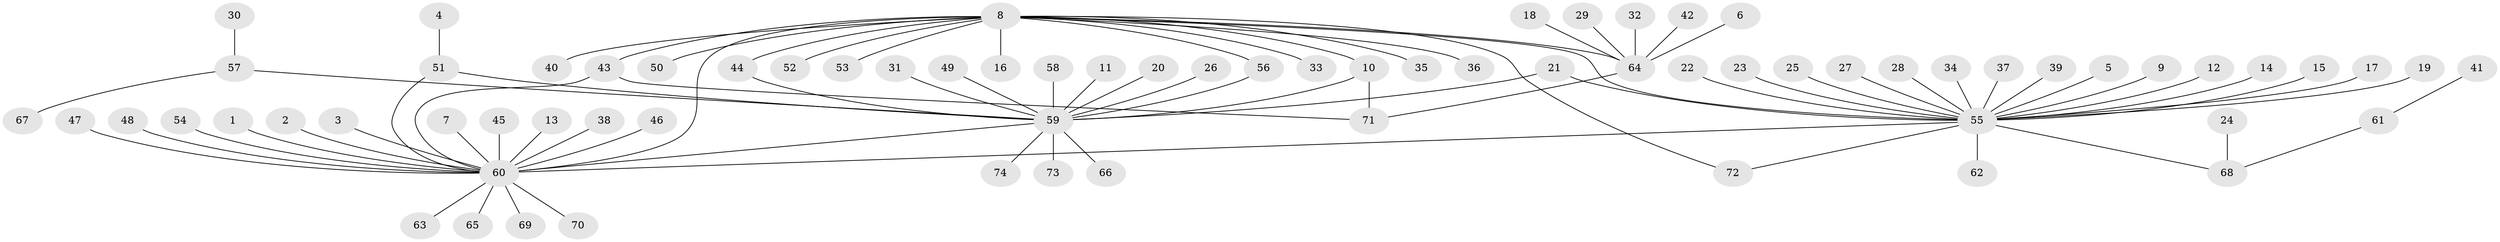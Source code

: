 // original degree distribution, {11: 0.013888888888888888, 25: 0.006944444444444444, 1: 0.6111111111111112, 12: 0.006944444444444444, 2: 0.2152777777777778, 17: 0.006944444444444444, 9: 0.006944444444444444, 15: 0.006944444444444444, 5: 0.013888888888888888, 3: 0.08333333333333333, 6: 0.020833333333333332, 4: 0.006944444444444444}
// Generated by graph-tools (version 1.1) at 2025/26/03/09/25 03:26:04]
// undirected, 74 vertices, 83 edges
graph export_dot {
graph [start="1"]
  node [color=gray90,style=filled];
  1;
  2;
  3;
  4;
  5;
  6;
  7;
  8;
  9;
  10;
  11;
  12;
  13;
  14;
  15;
  16;
  17;
  18;
  19;
  20;
  21;
  22;
  23;
  24;
  25;
  26;
  27;
  28;
  29;
  30;
  31;
  32;
  33;
  34;
  35;
  36;
  37;
  38;
  39;
  40;
  41;
  42;
  43;
  44;
  45;
  46;
  47;
  48;
  49;
  50;
  51;
  52;
  53;
  54;
  55;
  56;
  57;
  58;
  59;
  60;
  61;
  62;
  63;
  64;
  65;
  66;
  67;
  68;
  69;
  70;
  71;
  72;
  73;
  74;
  1 -- 60 [weight=1.0];
  2 -- 60 [weight=1.0];
  3 -- 60 [weight=1.0];
  4 -- 51 [weight=1.0];
  5 -- 55 [weight=1.0];
  6 -- 64 [weight=1.0];
  7 -- 60 [weight=1.0];
  8 -- 10 [weight=1.0];
  8 -- 16 [weight=1.0];
  8 -- 33 [weight=1.0];
  8 -- 35 [weight=1.0];
  8 -- 36 [weight=1.0];
  8 -- 40 [weight=1.0];
  8 -- 43 [weight=1.0];
  8 -- 44 [weight=1.0];
  8 -- 50 [weight=1.0];
  8 -- 52 [weight=1.0];
  8 -- 53 [weight=1.0];
  8 -- 55 [weight=1.0];
  8 -- 56 [weight=1.0];
  8 -- 60 [weight=2.0];
  8 -- 64 [weight=1.0];
  8 -- 72 [weight=1.0];
  9 -- 55 [weight=1.0];
  10 -- 59 [weight=1.0];
  10 -- 71 [weight=1.0];
  11 -- 59 [weight=1.0];
  12 -- 55 [weight=1.0];
  13 -- 60 [weight=1.0];
  14 -- 55 [weight=1.0];
  15 -- 55 [weight=1.0];
  17 -- 55 [weight=1.0];
  18 -- 64 [weight=1.0];
  19 -- 55 [weight=2.0];
  20 -- 59 [weight=1.0];
  21 -- 55 [weight=1.0];
  21 -- 59 [weight=1.0];
  22 -- 55 [weight=1.0];
  23 -- 55 [weight=1.0];
  24 -- 68 [weight=1.0];
  25 -- 55 [weight=1.0];
  26 -- 59 [weight=1.0];
  27 -- 55 [weight=1.0];
  28 -- 55 [weight=1.0];
  29 -- 64 [weight=1.0];
  30 -- 57 [weight=1.0];
  31 -- 59 [weight=1.0];
  32 -- 64 [weight=1.0];
  34 -- 55 [weight=1.0];
  37 -- 55 [weight=1.0];
  38 -- 60 [weight=1.0];
  39 -- 55 [weight=1.0];
  41 -- 61 [weight=1.0];
  42 -- 64 [weight=1.0];
  43 -- 60 [weight=1.0];
  43 -- 71 [weight=1.0];
  44 -- 59 [weight=1.0];
  45 -- 60 [weight=1.0];
  46 -- 60 [weight=1.0];
  47 -- 60 [weight=1.0];
  48 -- 60 [weight=1.0];
  49 -- 59 [weight=1.0];
  51 -- 59 [weight=1.0];
  51 -- 60 [weight=1.0];
  54 -- 60 [weight=1.0];
  55 -- 60 [weight=2.0];
  55 -- 62 [weight=1.0];
  55 -- 68 [weight=1.0];
  55 -- 72 [weight=1.0];
  56 -- 59 [weight=2.0];
  57 -- 59 [weight=1.0];
  57 -- 67 [weight=1.0];
  58 -- 59 [weight=1.0];
  59 -- 60 [weight=2.0];
  59 -- 66 [weight=1.0];
  59 -- 73 [weight=1.0];
  59 -- 74 [weight=1.0];
  60 -- 63 [weight=1.0];
  60 -- 65 [weight=1.0];
  60 -- 69 [weight=1.0];
  60 -- 70 [weight=1.0];
  61 -- 68 [weight=1.0];
  64 -- 71 [weight=1.0];
}
